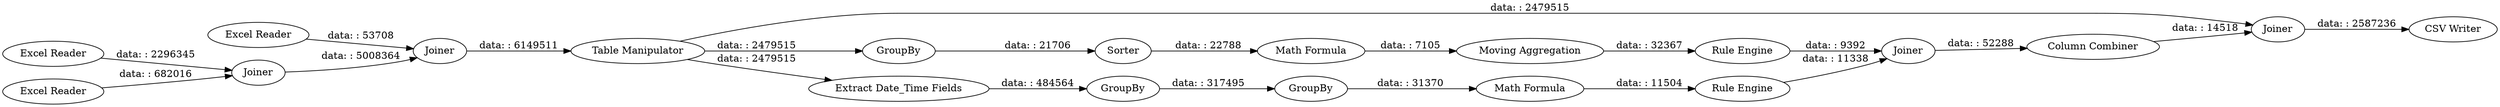 digraph {
	"4672116805307147650_4" [label="Excel Reader"]
	"4672116805307147650_107" [label=Sorter]
	"4672116805307147650_138" [label=Joiner]
	"4672116805307147650_108" [label="Math Formula"]
	"4672116805307147650_7" [label=Joiner]
	"4672116805307147650_110" [label="Rule Engine"]
	"4672116805307147650_139" [label="CSV Writer"]
	"4672116805307147650_23" [label="Table Manipulator"]
	"4672116805307147650_106" [label=GroupBy]
	"4672116805307147650_135" [label="Extract Date_Time Fields"]
	"4672116805307147650_109" [label="Moving Aggregation"]
	"4672116805307147650_114" [label="Math Formula"]
	"4672116805307147650_133" [label=Joiner]
	"4672116805307147650_8" [label=Joiner]
	"4672116805307147650_5" [label="Excel Reader"]
	"4672116805307147650_137" [label=GroupBy]
	"4672116805307147650_132" [label="Column Combiner"]
	"4672116805307147650_116" [label="Rule Engine"]
	"4672116805307147650_9" [label="Excel Reader"]
	"4672116805307147650_136" [label=GroupBy]
	"4672116805307147650_7" -> "4672116805307147650_23" [label="data: : 6149511"]
	"4672116805307147650_135" -> "4672116805307147650_136" [label="data: : 484564"]
	"4672116805307147650_138" -> "4672116805307147650_139" [label="data: : 2587236"]
	"4672116805307147650_133" -> "4672116805307147650_132" [label="data: : 52288"]
	"4672116805307147650_136" -> "4672116805307147650_137" [label="data: : 317495"]
	"4672116805307147650_9" -> "4672116805307147650_8" [label="data: : 682016"]
	"4672116805307147650_5" -> "4672116805307147650_8" [label="data: : 2296345"]
	"4672116805307147650_106" -> "4672116805307147650_107" [label="data: : 21706"]
	"4672116805307147650_132" -> "4672116805307147650_138" [label="data: : 14518"]
	"4672116805307147650_137" -> "4672116805307147650_114" [label="data: : 31370"]
	"4672116805307147650_23" -> "4672116805307147650_138" [label="data: : 2479515"]
	"4672116805307147650_4" -> "4672116805307147650_7" [label="data: : 53708"]
	"4672116805307147650_23" -> "4672116805307147650_135" [label="data: : 2479515"]
	"4672116805307147650_110" -> "4672116805307147650_133" [label="data: : 9392"]
	"4672116805307147650_107" -> "4672116805307147650_108" [label="data: : 22788"]
	"4672116805307147650_109" -> "4672116805307147650_110" [label="data: : 32367"]
	"4672116805307147650_108" -> "4672116805307147650_109" [label="data: : 7105"]
	"4672116805307147650_23" -> "4672116805307147650_106" [label="data: : 2479515"]
	"4672116805307147650_114" -> "4672116805307147650_116" [label="data: : 11504"]
	"4672116805307147650_116" -> "4672116805307147650_133" [label="data: : 11338"]
	"4672116805307147650_8" -> "4672116805307147650_7" [label="data: : 5008364"]
	rankdir=LR
}
